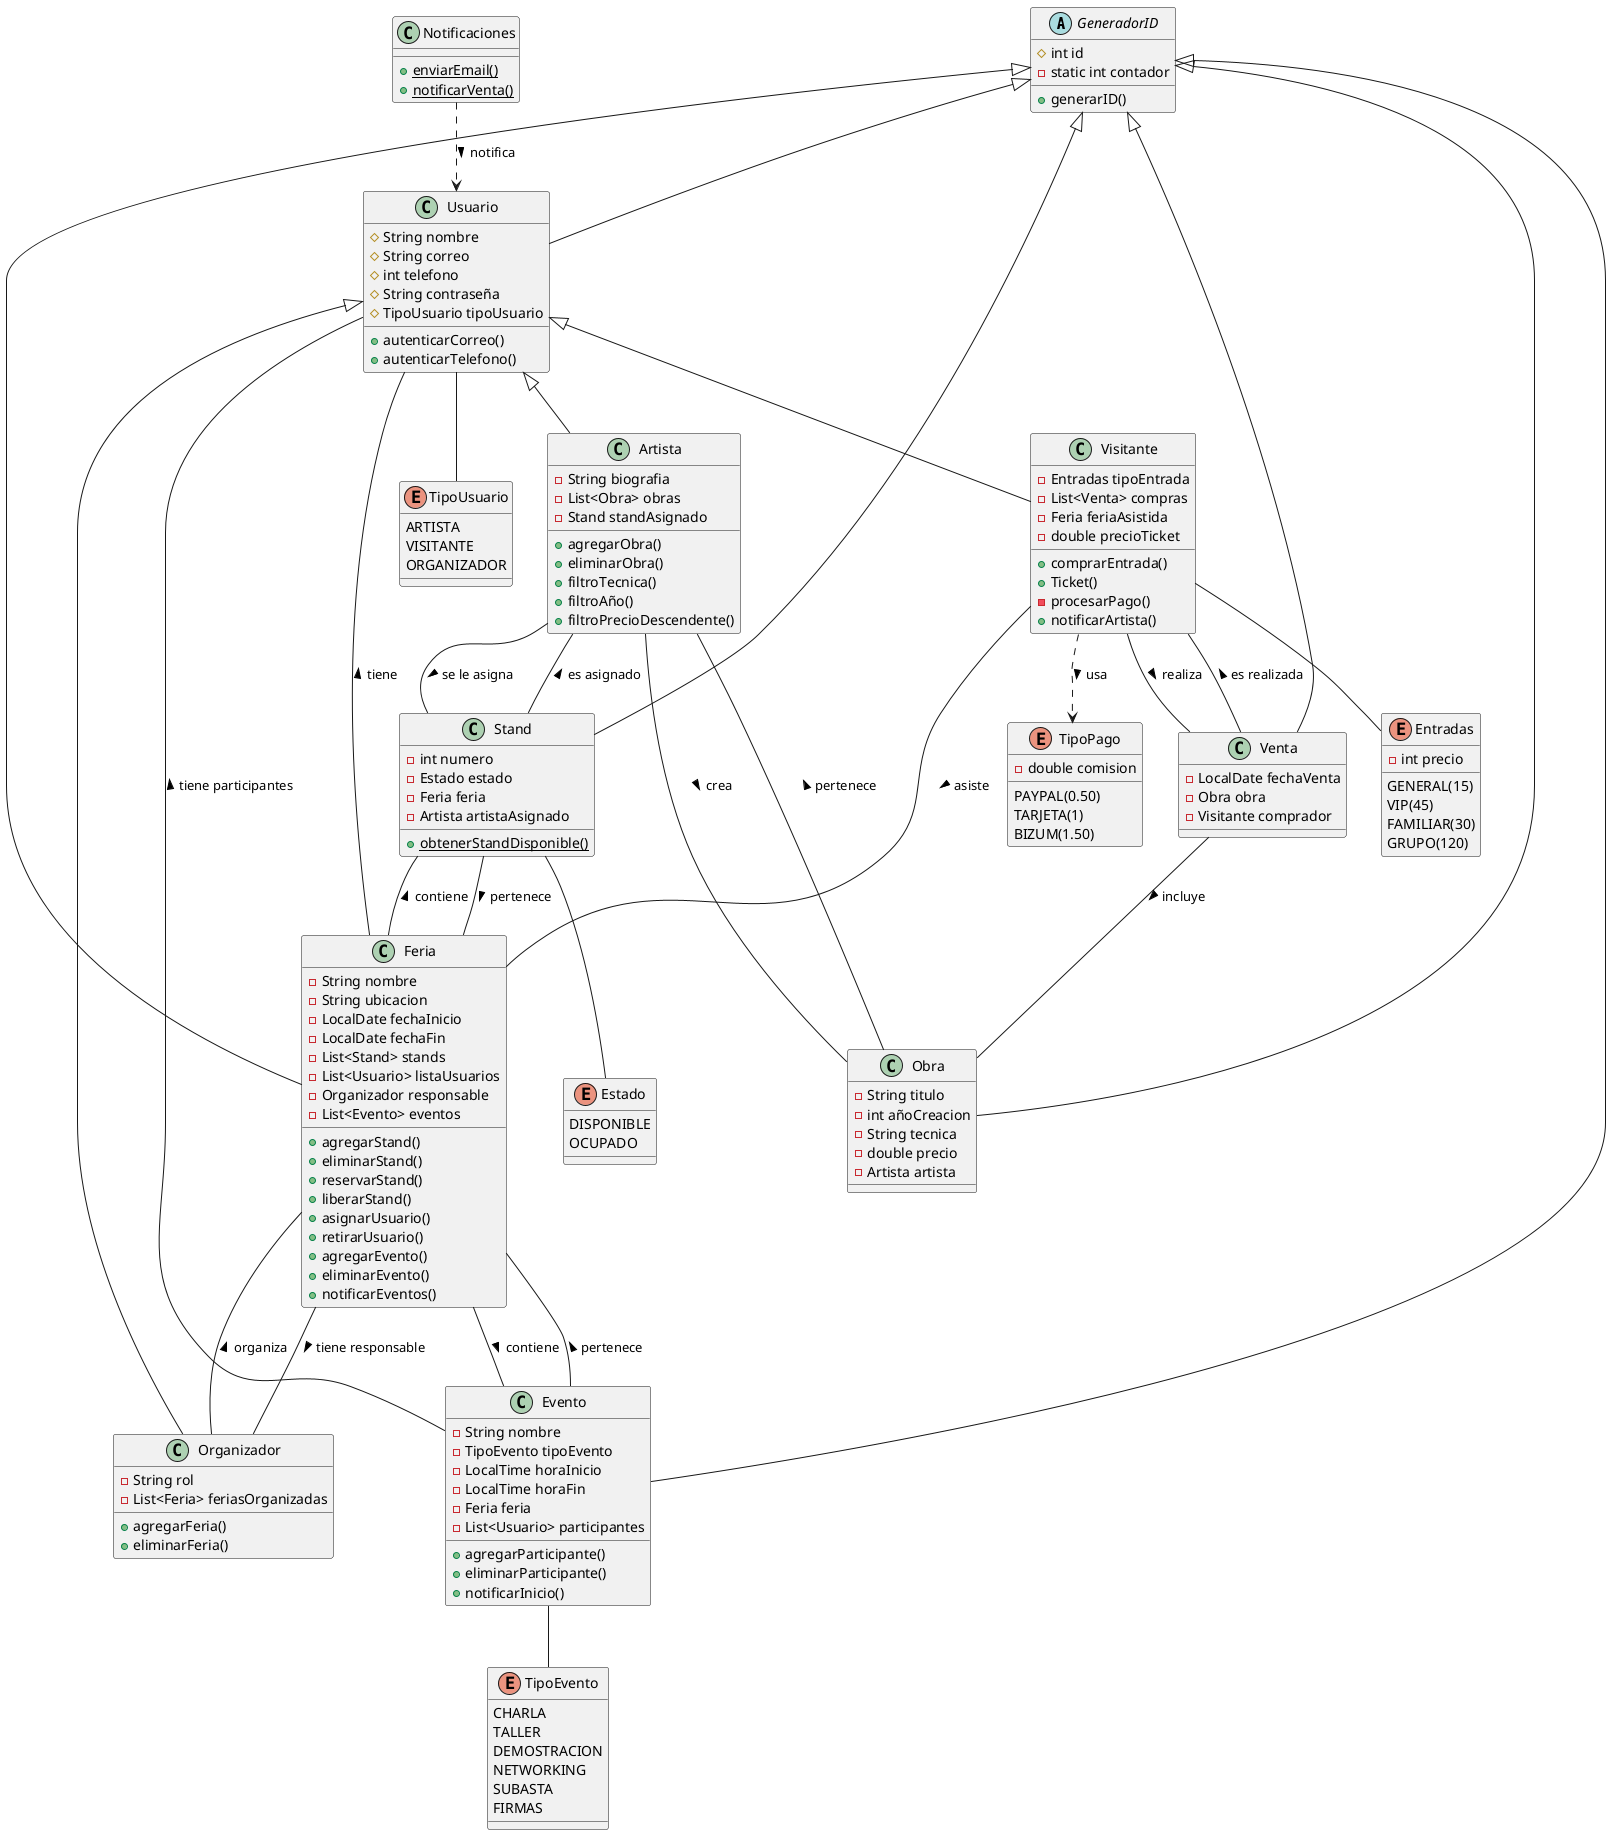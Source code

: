 @startuml
    ' Clase abstracta base
    abstract class GeneradorID {
      # int id
      - static int contador
      + generarID()
    }

    ' Enumerados
    enum TipoUsuario {
      ARTISTA
      VISITANTE
      ORGANIZADOR
    }

    enum Estado {
      DISPONIBLE
      OCUPADO
    }

    enum Entradas {
      GENERAL(15)
      VIP(45)
      FAMILIAR(30)
      GRUPO(120)
      - int precio
    }

    enum TipoPago {
      PAYPAL(0.50)
      TARJETA(1)
      BIZUM(1.50)
      - double comision
    }

    enum TipoEvento {
      CHARLA
      TALLER
      DEMOSTRACION
      NETWORKING
      SUBASTA
      FIRMAS
    }

    ' Clases principales
    class Usuario {
      # String nombre
      # String correo
      # int telefono
      # String contraseña
      # TipoUsuario tipoUsuario
      + autenticarCorreo()
      + autenticarTelefono()
    }

    class Artista {
      - String biografia
      - List<Obra> obras
      - Stand standAsignado
      + agregarObra()
      + eliminarObra()
      + filtroTecnica()
      + filtroAño()
      + filtroPrecioDescendente()
    }

    class Organizador {
      - String rol
      - List<Feria> feriasOrganizadas
      + agregarFeria()
      + eliminarFeria()
    }

    class Visitante {
      - Entradas tipoEntrada
      - List<Venta> compras
      - Feria feriaAsistida
      - double precioTicket
      + comprarEntrada()
      + Ticket()
      - procesarPago()
      + notificarArtista()
    }

    class Feria {
      - String nombre
      - String ubicacion
      - LocalDate fechaInicio
      - LocalDate fechaFin
      - List<Stand> stands
      - List<Usuario> listaUsuarios
      - Organizador responsable
      - List<Evento> eventos
      + agregarStand()
      + eliminarStand()
      + reservarStand()
      + liberarStand()
      + asignarUsuario()
      + retirarUsuario()
      + agregarEvento()
      + eliminarEvento()
      + notificarEventos()
    }

    class Evento {
      - String nombre
      - TipoEvento tipoEvento
      - LocalTime horaInicio
      - LocalTime horaFin
      - Feria feria
      - List<Usuario> participantes
      + agregarParticipante()
      + eliminarParticipante()
      + notificarInicio()
    }

    class Stand {
      - int numero
      - Estado estado
      - Feria feria
      - Artista artistaAsignado
      + {static} obtenerStandDisponible()
    }

    class Obra {
      - String titulo
      - int añoCreacion
      - String tecnica
      - double precio
      - Artista artista
    }

    class Venta {
      - LocalDate fechaVenta
      - Obra obra
      - Visitante comprador
    }

    class Notificaciones {
      + {static} enviarEmail()
      + {static} notificarVenta()
    }

    ' Relaciones de herencia
    GeneradorID <|-- Usuario
    GeneradorID <|-- Feria
    GeneradorID <|-- Stand
    GeneradorID <|-- Obra
    GeneradorID <|-- Venta
    GeneradorID <|-- Evento

    Usuario <|-- Artista
    Usuario <|-- Organizador
    Usuario <|-- Visitante

    ' Asociaciones
    Usuario -- TipoUsuario

    Artista -- Obra : crea >
    Artista -- Stand : se le asigna >

    Organizador -- Feria : organiza >

    Visitante -- Entradas
    Visitante -- Venta : realiza >
    Visitante -- Feria : asiste >
    Visitante ..> TipoPago : usa >

    Feria -- Stand : contiene >
    Feria -- Usuario : tiene >
    Feria -- Organizador : tiene responsable >
    Feria -- Evento : contiene >

    Stand -- Estado
    Stand -- Feria : pertenece >
    Stand -- Artista : es asignado >

    Obra -- Artista : pertenece >

    Venta -- Obra : incluye >
    Venta -- Visitante : es realizada >

    Notificaciones ..> Usuario : notifica >

    Evento -- TipoEvento
    Evento -- Feria : pertenece >
    Evento -- Usuario : tiene participantes >

  @enduml
